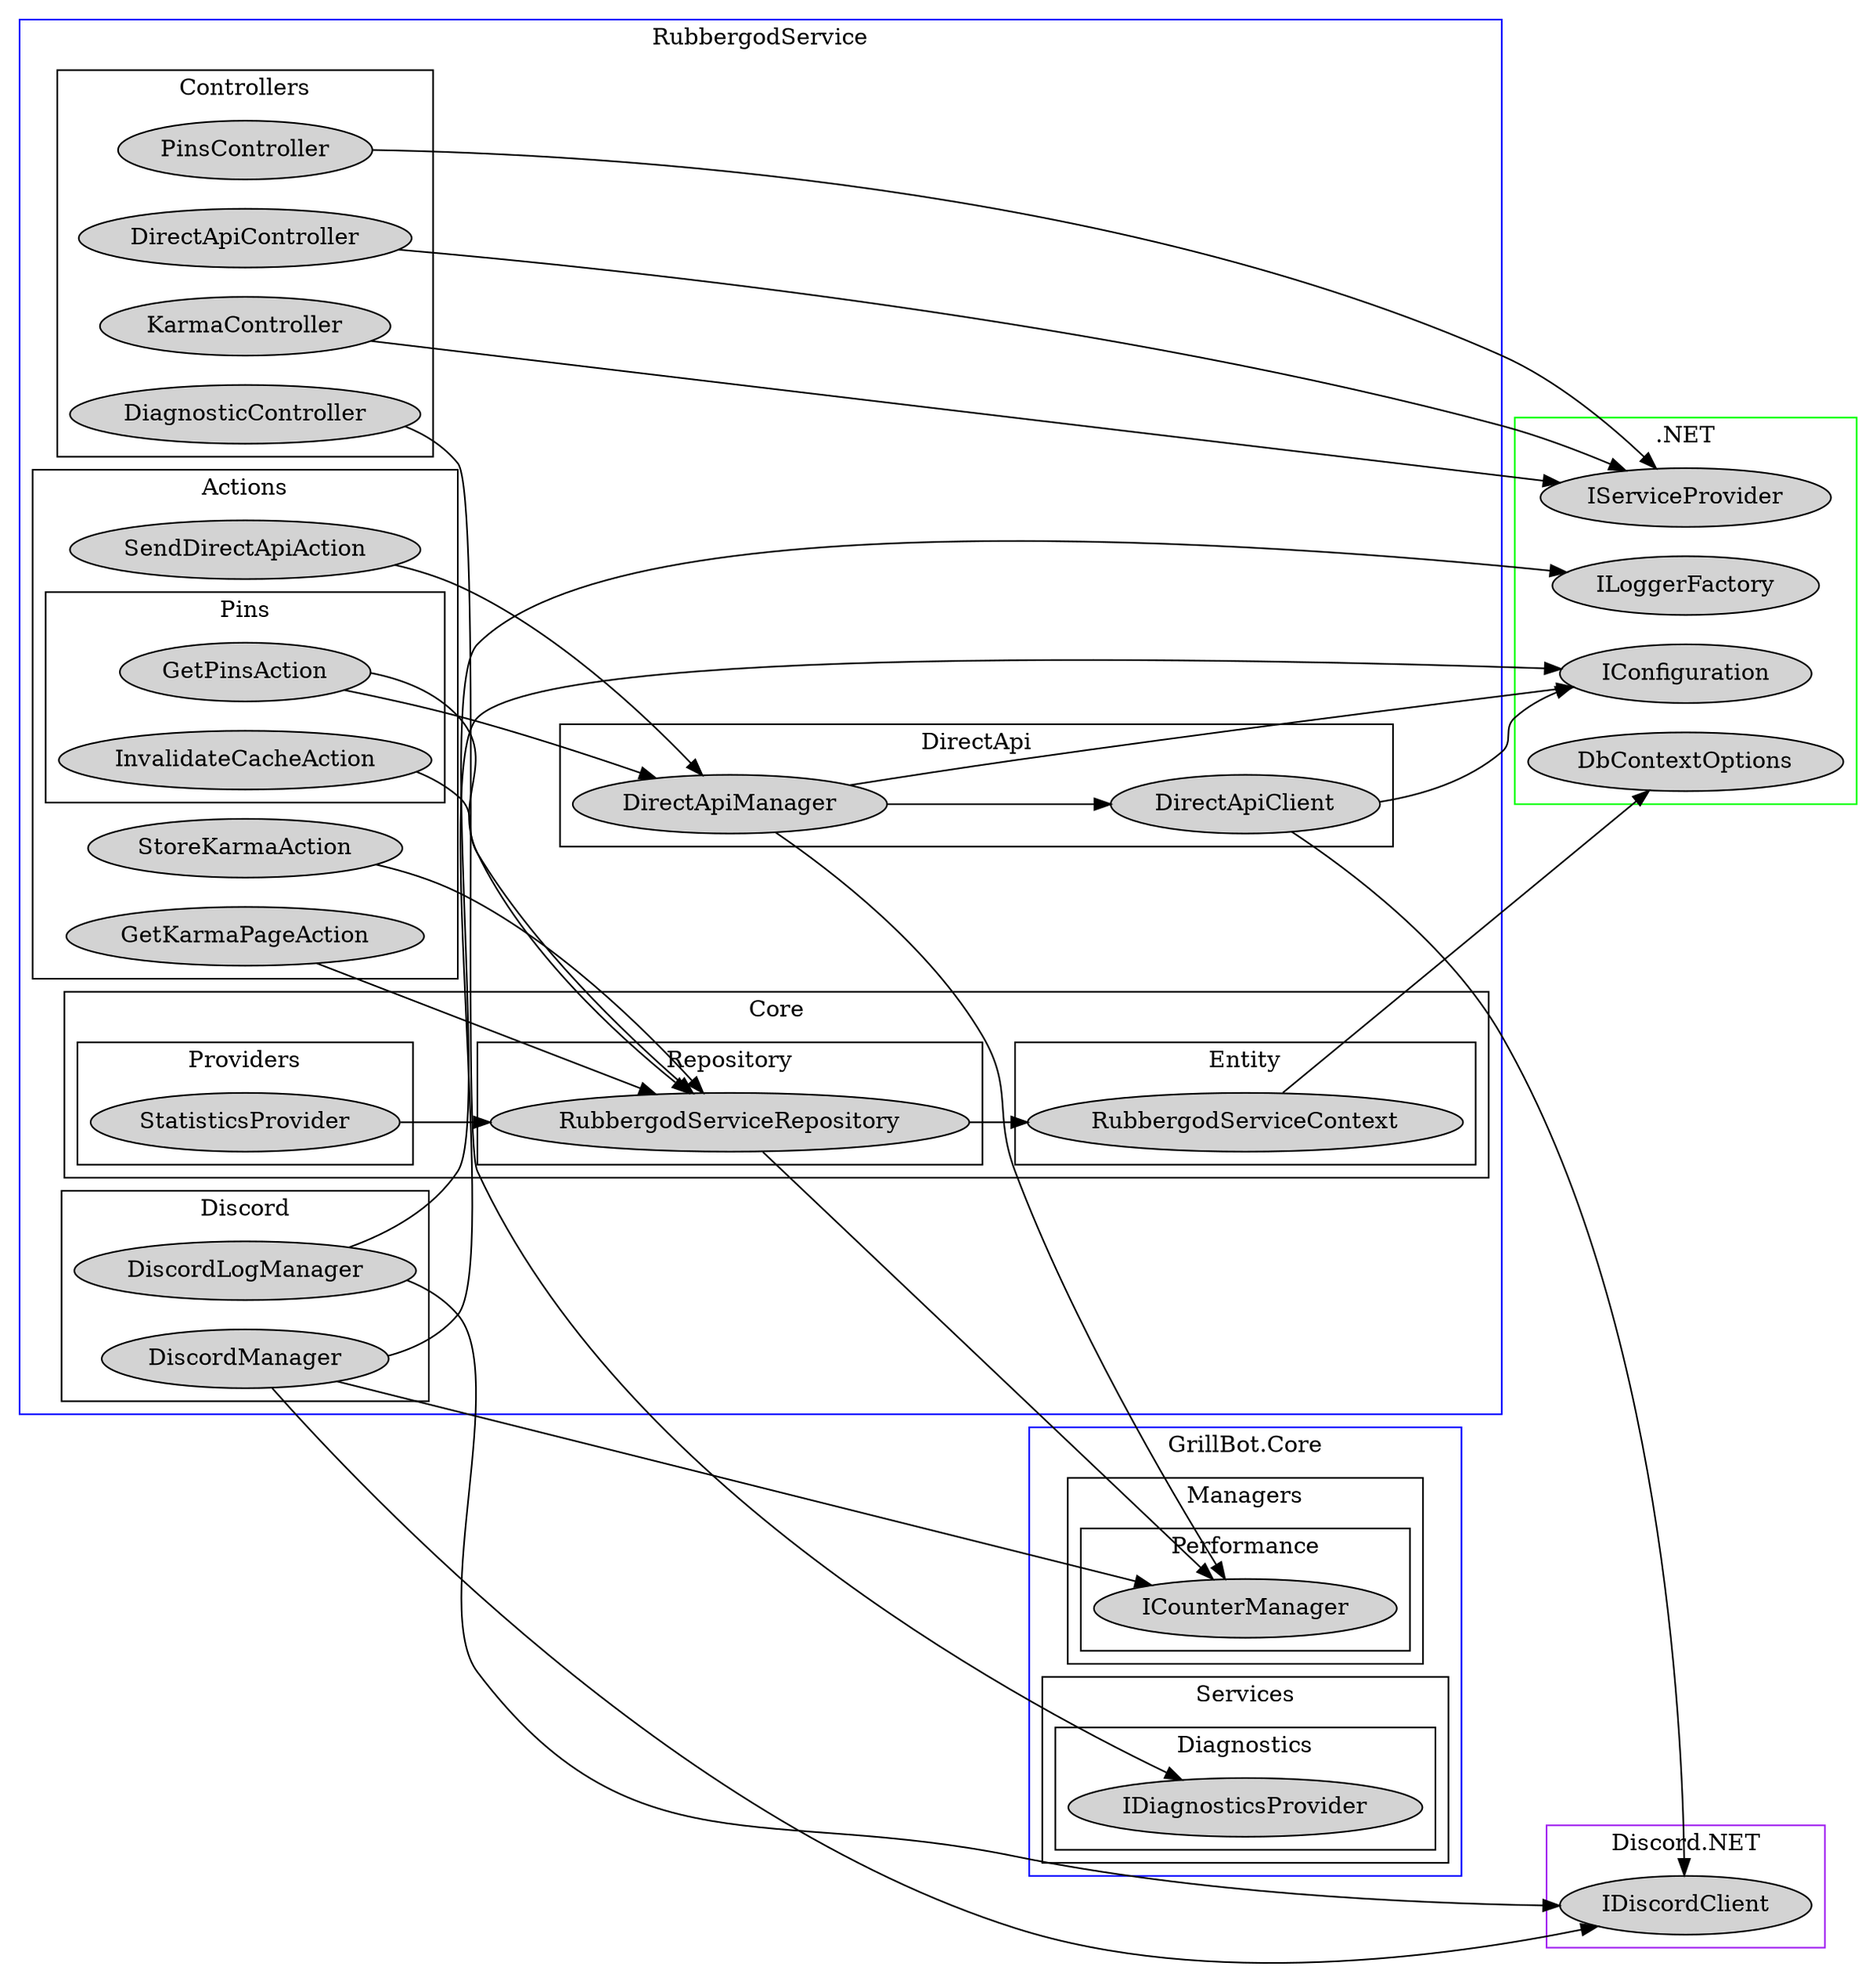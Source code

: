 digraph GrillBot {
    rankdir=LR
	
	subgraph cluster_0 {
		node [style=filled];
		label = "RubbergodService";
		color=blue
		
        subgraph cluster_3_1 {
            node [style=filled];
            label="Actions";
            color=black;
            
            subgraph cluster_3_1_1 {
                node [style=filled];
                label="Pins";
                color=black;
                
                GetPinsAction
                InvalidateCacheAction
            }
            
            GetKarmaPageAction
            SendDirectApiAction
            StoreKarmaAction
        }
        
        subgraph cluster_3_2 {
            node [style=filled];
            label="Controllers";
            color=black;
            
            DiagnosticController
            DirectApiController
            KarmaController
            PinsController
        }
        
        subgraph cluster_3_3 {
            node [style=filled];
            label="Core"
            color=black
            
            subgraph cluster_3_3_1 {
                node [style=filled];
                label="Entity"
                color=black;
                
                RubbergodServiceContext
            }
            
            subgraph cluster_3_3_2 {
                node [style=filled];
                label="Providers"
                color=black;
                
                StatisticsProvider
            }
            
            subgraph cluster_3_3_3 {
                node [style=filled];
                label="Repository"
                color=black
                
                RubbergodServiceRepository
            }
        }
        
        subgraph cluster_4 {
	        node [style=filled];
            label="DirectApi";
            color=black;
	        
	        DirectApiClient
	        DirectApiManager
	    }
	    
	    subgraph cluster_5 {
	        node [style=filled];
            label="Discord";
            color=black;
	        
	        DiscordLogManager
	        DiscordManager
	    }
	}
	
	subgraph cluster_4 {
	    node [style=filled];
	    label = "GrillBot.Core";
	    color=blue
	    
	    subgraph cluster_4_1 {
	        node [style=filled];
            label="Managers";
            color=black;
            
            subgraph cluster_4_1_1 {
	            node [style=filled];
                label="Performance";
                color=black;
                
                ICounterManager
	        }
	    }
	    
	    subgraph cluster_4_2 {
	        node [style=filled];
            label="Services";
            color=black;
	        
	        subgraph cluster_4_3 {
	            node [style=filled];
                label="Diagnostics";
                color=black;
	            
	            IDiagnosticsProvider
	        }
	    }
	}
	
	subgraph cluster_100 {
	    node[style=filled];
	    label = ".NET"
	    color=green
	    
	    IConfiguration
	    IServiceProvider
	    DbContextOptions
	    ILoggerFactory
	}
	
	subgraph cluster_101 {
	    node[style=filled];
	    label = "Discord.NET"
	    color=purple
	    
	    IDiscordClient
	}
	
	GetKarmaPageAction -> { RubbergodServiceRepository }
	SendDirectApiAction -> { DirectApiManager }
	StoreKarmaAction -> { RubbergodServiceRepository }
	DiagnosticController -> { IDiagnosticsProvider }
	DirectApiController -> { IServiceProvider }
	KarmaController -> { IServiceProvider }
	StatisticsProvider -> { RubbergodServiceRepository }
	RubbergodServiceRepository -> { RubbergodServiceContext ICounterManager }
	RubbergodServiceContext -> { DbContextOptions }
	DirectApiClient -> { IDiscordClient IConfiguration }
	DiscordLogManager -> { IDiscordClient ILoggerFactory }
	DiscordManager -> { IDiscordClient IConfiguration ICounterManager }
	DirectApiManager -> { IConfiguration DirectApiClient ICounterManager }
	PinsController -> { IServiceProvider }
	InvalidateCacheAction -> { RubbergodServiceRepository }
	GetPinsAction -> { RubbergodServiceRepository DirectApiManager }
}
